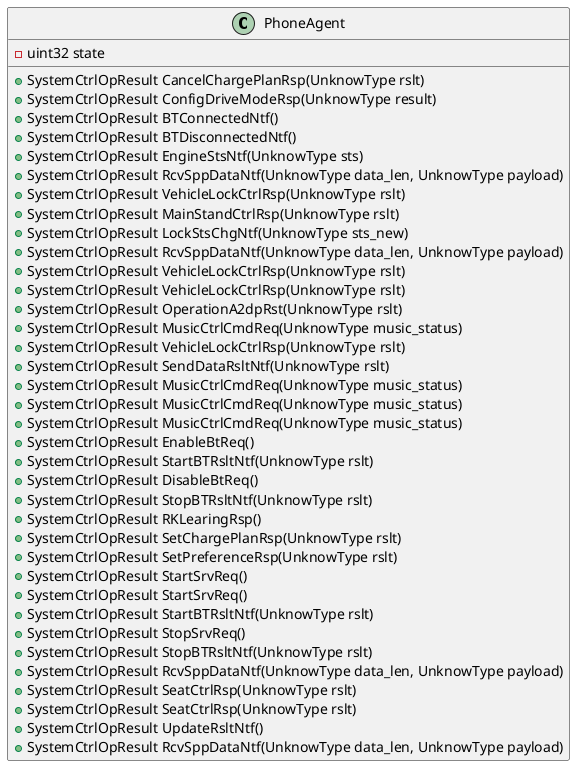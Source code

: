 @startuml



class PhoneAgent {
    + SystemCtrlOpResult CancelChargePlanRsp(UnknowType rslt)
    + SystemCtrlOpResult ConfigDriveModeRsp(UnknowType result)
    + SystemCtrlOpResult BTConnectedNtf()
    + SystemCtrlOpResult BTDisconnectedNtf()
    + SystemCtrlOpResult EngineStsNtf(UnknowType sts)
    + SystemCtrlOpResult RcvSppDataNtf(UnknowType data_len, UnknowType payload)
    + SystemCtrlOpResult VehicleLockCtrlRsp(UnknowType rslt)
    + SystemCtrlOpResult MainStandCtrlRsp(UnknowType rslt)
    + SystemCtrlOpResult LockStsChgNtf(UnknowType sts_new)
    + SystemCtrlOpResult RcvSppDataNtf(UnknowType data_len, UnknowType payload)
    + SystemCtrlOpResult VehicleLockCtrlRsp(UnknowType rslt)
    + SystemCtrlOpResult VehicleLockCtrlRsp(UnknowType rslt)
    + SystemCtrlOpResult OperationA2dpRst(UnknowType rslt)
    + SystemCtrlOpResult MusicCtrlCmdReq(UnknowType music_status)
    + SystemCtrlOpResult VehicleLockCtrlRsp(UnknowType rslt)
    + SystemCtrlOpResult SendDataRsltNtf(UnknowType rslt)
    + SystemCtrlOpResult MusicCtrlCmdReq(UnknowType music_status)
    + SystemCtrlOpResult MusicCtrlCmdReq(UnknowType music_status)
    + SystemCtrlOpResult MusicCtrlCmdReq(UnknowType music_status)
    + SystemCtrlOpResult EnableBtReq()
    + SystemCtrlOpResult StartBTRsltNtf(UnknowType rslt)
    + SystemCtrlOpResult DisableBtReq()
    + SystemCtrlOpResult StopBTRsltNtf(UnknowType rslt)
    + SystemCtrlOpResult RKLearingRsp()
    + SystemCtrlOpResult SetChargePlanRsp(UnknowType rslt)
    + SystemCtrlOpResult SetPreferenceRsp(UnknowType rslt)
    + SystemCtrlOpResult StartSrvReq()
    + SystemCtrlOpResult StartSrvReq()
    + SystemCtrlOpResult StartBTRsltNtf(UnknowType rslt)
    + SystemCtrlOpResult StopSrvReq()
    + SystemCtrlOpResult StopBTRsltNtf(UnknowType rslt)
    + SystemCtrlOpResult RcvSppDataNtf(UnknowType data_len, UnknowType payload)
    + SystemCtrlOpResult SeatCtrlRsp(UnknowType rslt)
    + SystemCtrlOpResult SeatCtrlRsp(UnknowType rslt)
    + SystemCtrlOpResult UpdateRsltNtf()
    + SystemCtrlOpResult RcvSppDataNtf(UnknowType data_len, UnknowType payload)
    - uint32 state
}


@enduml